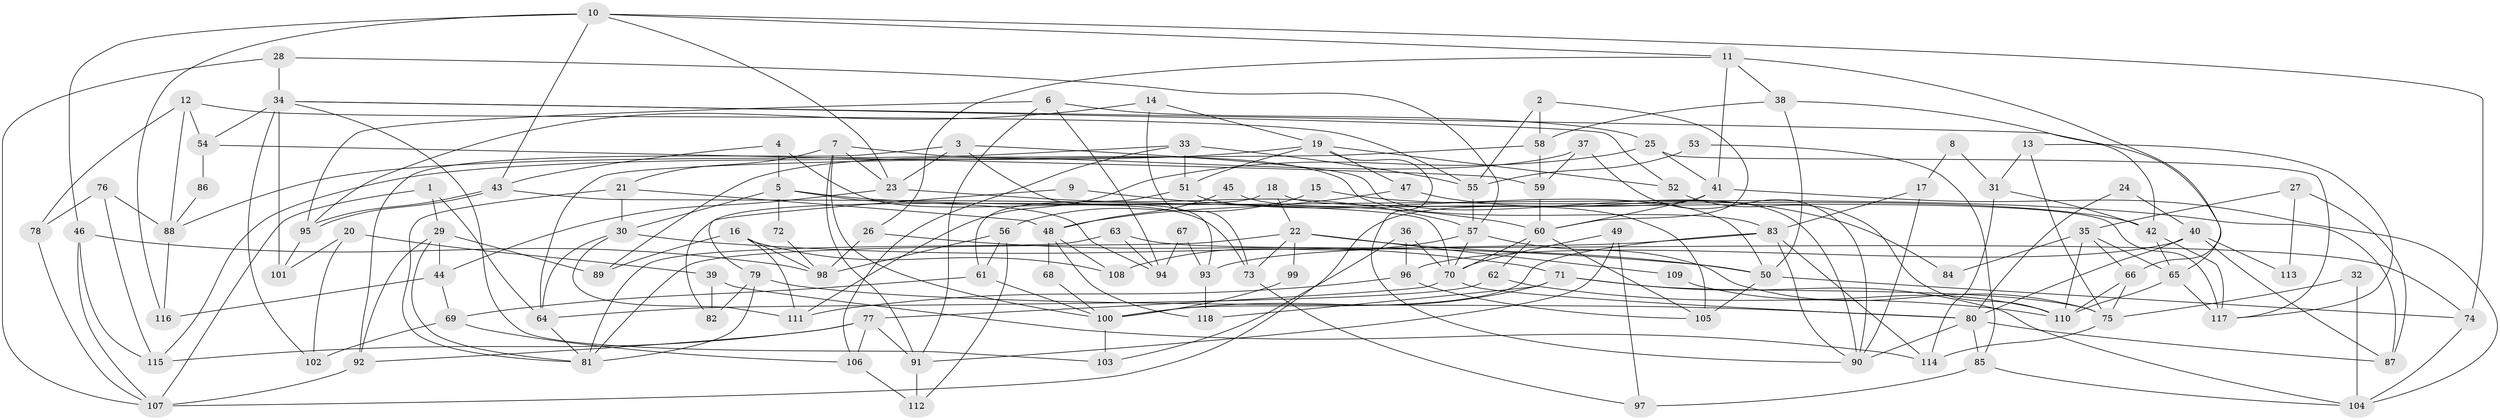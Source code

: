 // coarse degree distribution, {13: 0.028169014084507043, 3: 0.18309859154929578, 5: 0.1267605633802817, 11: 0.028169014084507043, 16: 0.014084507042253521, 7: 0.056338028169014086, 8: 0.028169014084507043, 2: 0.14084507042253522, 6: 0.04225352112676056, 9: 0.028169014084507043, 4: 0.30985915492957744, 10: 0.014084507042253521}
// Generated by graph-tools (version 1.1) at 2025/51/03/04/25 22:51:21]
// undirected, 118 vertices, 236 edges
graph export_dot {
  node [color=gray90,style=filled];
  1;
  2;
  3;
  4;
  5;
  6;
  7;
  8;
  9;
  10;
  11;
  12;
  13;
  14;
  15;
  16;
  17;
  18;
  19;
  20;
  21;
  22;
  23;
  24;
  25;
  26;
  27;
  28;
  29;
  30;
  31;
  32;
  33;
  34;
  35;
  36;
  37;
  38;
  39;
  40;
  41;
  42;
  43;
  44;
  45;
  46;
  47;
  48;
  49;
  50;
  51;
  52;
  53;
  54;
  55;
  56;
  57;
  58;
  59;
  60;
  61;
  62;
  63;
  64;
  65;
  66;
  67;
  68;
  69;
  70;
  71;
  72;
  73;
  74;
  75;
  76;
  77;
  78;
  79;
  80;
  81;
  82;
  83;
  84;
  85;
  86;
  87;
  88;
  89;
  90;
  91;
  92;
  93;
  94;
  95;
  96;
  97;
  98;
  99;
  100;
  101;
  102;
  103;
  104;
  105;
  106;
  107;
  108;
  109;
  110;
  111;
  112;
  113;
  114;
  115;
  116;
  117;
  118;
  1 -- 29;
  1 -- 107;
  1 -- 64;
  2 -- 60;
  2 -- 55;
  2 -- 58;
  3 -- 90;
  3 -- 23;
  3 -- 92;
  3 -- 93;
  4 -- 73;
  4 -- 5;
  4 -- 43;
  5 -- 94;
  5 -- 30;
  5 -- 72;
  5 -- 87;
  6 -- 95;
  6 -- 91;
  6 -- 25;
  6 -- 94;
  7 -- 23;
  7 -- 21;
  7 -- 83;
  7 -- 91;
  7 -- 100;
  8 -- 17;
  8 -- 31;
  9 -- 60;
  9 -- 79;
  10 -- 43;
  10 -- 11;
  10 -- 23;
  10 -- 46;
  10 -- 74;
  10 -- 116;
  11 -- 41;
  11 -- 38;
  11 -- 26;
  11 -- 66;
  12 -- 78;
  12 -- 54;
  12 -- 55;
  12 -- 88;
  13 -- 117;
  13 -- 75;
  13 -- 31;
  14 -- 19;
  14 -- 73;
  14 -- 95;
  15 -- 42;
  15 -- 56;
  16 -- 111;
  16 -- 98;
  16 -- 89;
  16 -- 108;
  17 -- 90;
  17 -- 83;
  18 -- 22;
  18 -- 117;
  18 -- 82;
  19 -- 51;
  19 -- 90;
  19 -- 47;
  19 -- 52;
  19 -- 115;
  20 -- 101;
  20 -- 102;
  20 -- 39;
  21 -- 48;
  21 -- 30;
  21 -- 81;
  22 -- 81;
  22 -- 50;
  22 -- 73;
  22 -- 99;
  22 -- 109;
  23 -- 44;
  23 -- 57;
  24 -- 80;
  24 -- 40;
  25 -- 117;
  25 -- 41;
  25 -- 111;
  26 -- 71;
  26 -- 98;
  27 -- 35;
  27 -- 87;
  27 -- 113;
  28 -- 107;
  28 -- 34;
  28 -- 57;
  29 -- 92;
  29 -- 81;
  29 -- 44;
  29 -- 89;
  30 -- 111;
  30 -- 64;
  30 -- 50;
  31 -- 114;
  31 -- 42;
  32 -- 104;
  32 -- 75;
  33 -- 55;
  33 -- 106;
  33 -- 51;
  33 -- 88;
  34 -- 52;
  34 -- 65;
  34 -- 54;
  34 -- 101;
  34 -- 102;
  34 -- 103;
  35 -- 110;
  35 -- 66;
  35 -- 65;
  35 -- 84;
  36 -- 70;
  36 -- 103;
  36 -- 96;
  37 -- 89;
  37 -- 59;
  37 -- 90;
  38 -- 58;
  38 -- 50;
  38 -- 42;
  39 -- 82;
  39 -- 114;
  40 -- 80;
  40 -- 87;
  40 -- 96;
  40 -- 113;
  41 -- 60;
  41 -- 104;
  41 -- 107;
  42 -- 65;
  42 -- 117;
  43 -- 95;
  43 -- 95;
  43 -- 70;
  44 -- 116;
  44 -- 69;
  45 -- 48;
  45 -- 50;
  46 -- 107;
  46 -- 98;
  46 -- 115;
  47 -- 48;
  47 -- 84;
  48 -- 118;
  48 -- 108;
  48 -- 68;
  49 -- 91;
  49 -- 70;
  49 -- 97;
  50 -- 74;
  50 -- 105;
  51 -- 105;
  51 -- 61;
  52 -- 110;
  53 -- 85;
  53 -- 55;
  54 -- 59;
  54 -- 86;
  55 -- 57;
  56 -- 61;
  56 -- 98;
  56 -- 112;
  57 -- 70;
  57 -- 75;
  57 -- 108;
  58 -- 64;
  58 -- 59;
  59 -- 60;
  60 -- 105;
  60 -- 70;
  60 -- 62;
  61 -- 69;
  61 -- 100;
  62 -- 110;
  62 -- 64;
  63 -- 74;
  63 -- 81;
  63 -- 94;
  64 -- 81;
  65 -- 110;
  65 -- 117;
  66 -- 75;
  66 -- 110;
  67 -- 93;
  67 -- 94;
  68 -- 100;
  69 -- 106;
  69 -- 102;
  70 -- 77;
  70 -- 80;
  71 -- 100;
  71 -- 75;
  71 -- 104;
  71 -- 118;
  72 -- 98;
  73 -- 97;
  74 -- 104;
  75 -- 114;
  76 -- 115;
  76 -- 88;
  76 -- 78;
  77 -- 115;
  77 -- 91;
  77 -- 92;
  77 -- 106;
  78 -- 107;
  79 -- 81;
  79 -- 80;
  79 -- 82;
  80 -- 90;
  80 -- 85;
  80 -- 87;
  83 -- 100;
  83 -- 90;
  83 -- 93;
  83 -- 114;
  85 -- 104;
  85 -- 97;
  86 -- 88;
  88 -- 116;
  91 -- 112;
  92 -- 107;
  93 -- 118;
  95 -- 101;
  96 -- 105;
  96 -- 111;
  99 -- 100;
  100 -- 103;
  106 -- 112;
  109 -- 110;
}
